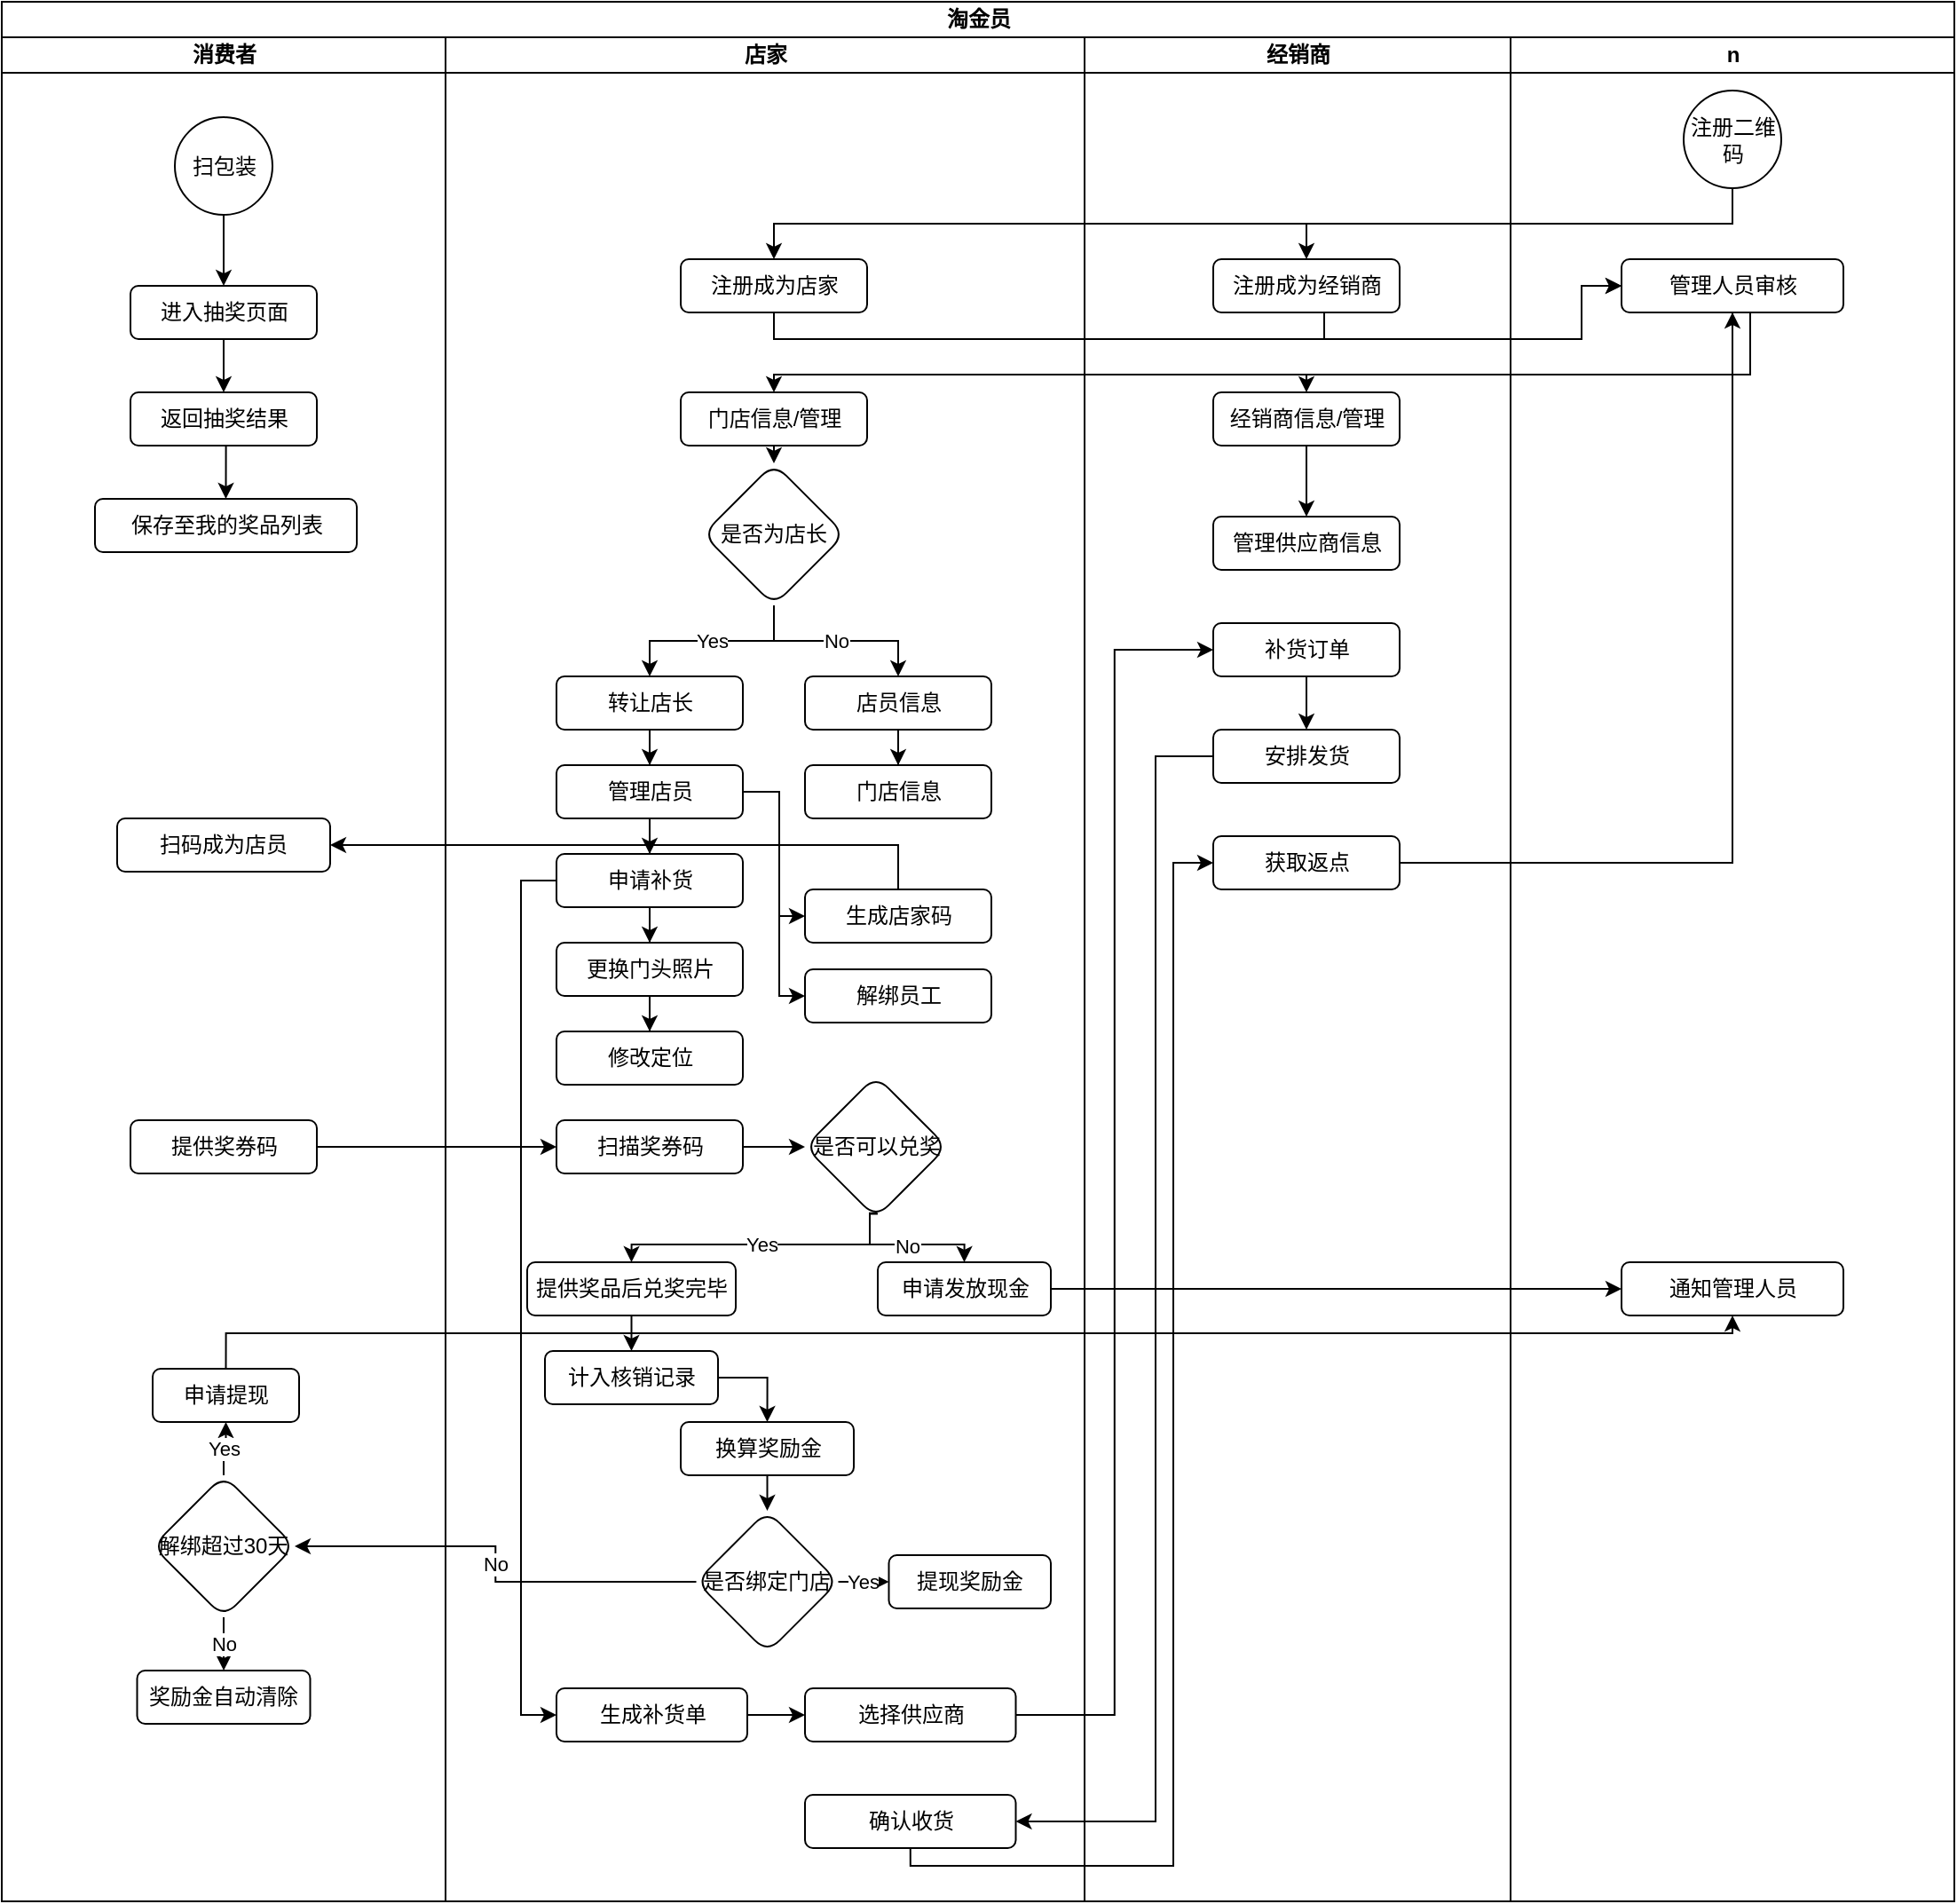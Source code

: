 <mxfile version="21.5.1" type="github">
  <diagram name="第 1 页" id="U_sjuf_lWmJBDMzV499A">
    <mxGraphModel dx="2860" dy="985" grid="1" gridSize="10" guides="1" tooltips="1" connect="1" arrows="1" fold="1" page="1" pageScale="1" pageWidth="827" pageHeight="1169" math="0" shadow="0">
      <root>
        <mxCell id="0" />
        <mxCell id="1" parent="0" />
        <mxCell id="Er62Z0cQib9WhrHs04Ta-1" value="淘金员" style="swimlane;childLayout=stackLayout;resizeParent=1;resizeParentMax=0;startSize=20;html=1;" parent="1" vertex="1">
          <mxGeometry x="-80" width="1100" height="1070" as="geometry" />
        </mxCell>
        <mxCell id="Er62Z0cQib9WhrHs04Ta-2" value="消费者" style="swimlane;startSize=20;html=1;" parent="Er62Z0cQib9WhrHs04Ta-1" vertex="1">
          <mxGeometry y="20" width="250" height="1050" as="geometry" />
        </mxCell>
        <mxCell id="Er62Z0cQib9WhrHs04Ta-19" value="" style="edgeStyle=orthogonalEdgeStyle;rounded=0;orthogonalLoop=1;jettySize=auto;html=1;" parent="Er62Z0cQib9WhrHs04Ta-2" source="Er62Z0cQib9WhrHs04Ta-17" target="Er62Z0cQib9WhrHs04Ta-18" edge="1">
          <mxGeometry relative="1" as="geometry" />
        </mxCell>
        <mxCell id="Er62Z0cQib9WhrHs04Ta-17" value="扫包装" style="ellipse;whiteSpace=wrap;html=1;aspect=fixed;" parent="Er62Z0cQib9WhrHs04Ta-2" vertex="1">
          <mxGeometry x="97.5" y="45" width="55" height="55" as="geometry" />
        </mxCell>
        <mxCell id="Er62Z0cQib9WhrHs04Ta-21" value="" style="edgeStyle=orthogonalEdgeStyle;rounded=0;orthogonalLoop=1;jettySize=auto;html=1;" parent="Er62Z0cQib9WhrHs04Ta-2" source="Er62Z0cQib9WhrHs04Ta-18" target="Er62Z0cQib9WhrHs04Ta-20" edge="1">
          <mxGeometry relative="1" as="geometry" />
        </mxCell>
        <mxCell id="Er62Z0cQib9WhrHs04Ta-18" value="进入抽奖页面" style="rounded=1;whiteSpace=wrap;html=1;" parent="Er62Z0cQib9WhrHs04Ta-2" vertex="1">
          <mxGeometry x="72.5" y="140" width="105" height="30" as="geometry" />
        </mxCell>
        <mxCell id="wWsz9UDtGzaw-BMOfdtV-25" style="edgeStyle=orthogonalEdgeStyle;rounded=0;orthogonalLoop=1;jettySize=auto;html=1;exitX=0.5;exitY=1;exitDx=0;exitDy=0;entryX=0.5;entryY=0;entryDx=0;entryDy=0;" edge="1" parent="Er62Z0cQib9WhrHs04Ta-2" source="Er62Z0cQib9WhrHs04Ta-20" target="wWsz9UDtGzaw-BMOfdtV-24">
          <mxGeometry relative="1" as="geometry" />
        </mxCell>
        <mxCell id="Er62Z0cQib9WhrHs04Ta-20" value="返回抽奖结果" style="rounded=1;whiteSpace=wrap;html=1;" parent="Er62Z0cQib9WhrHs04Ta-2" vertex="1">
          <mxGeometry x="72.5" y="200" width="105" height="30" as="geometry" />
        </mxCell>
        <mxCell id="dmZfvVokt4QQ__Cv-UdC-68" value="扫码成为店员" style="rounded=1;whiteSpace=wrap;html=1;" parent="Er62Z0cQib9WhrHs04Ta-2" vertex="1">
          <mxGeometry x="65" y="440" width="120" height="30" as="geometry" />
        </mxCell>
        <mxCell id="wWsz9UDtGzaw-BMOfdtV-10" value="提供奖券码" style="rounded=1;whiteSpace=wrap;html=1;" vertex="1" parent="Er62Z0cQib9WhrHs04Ta-2">
          <mxGeometry x="72.5" y="610" width="105" height="30" as="geometry" />
        </mxCell>
        <mxCell id="wWsz9UDtGzaw-BMOfdtV-24" value="保存至我的奖品列表" style="rounded=1;whiteSpace=wrap;html=1;" vertex="1" parent="Er62Z0cQib9WhrHs04Ta-2">
          <mxGeometry x="52.5" y="260" width="147.5" height="30" as="geometry" />
        </mxCell>
        <mxCell id="wWsz9UDtGzaw-BMOfdtV-53" value="Yes" style="edgeStyle=orthogonalEdgeStyle;rounded=0;orthogonalLoop=1;jettySize=auto;html=1;" edge="1" parent="Er62Z0cQib9WhrHs04Ta-2" source="wWsz9UDtGzaw-BMOfdtV-50" target="wWsz9UDtGzaw-BMOfdtV-52">
          <mxGeometry relative="1" as="geometry" />
        </mxCell>
        <mxCell id="wWsz9UDtGzaw-BMOfdtV-55" value="No" style="edgeStyle=orthogonalEdgeStyle;rounded=0;orthogonalLoop=1;jettySize=auto;html=1;" edge="1" parent="Er62Z0cQib9WhrHs04Ta-2" source="wWsz9UDtGzaw-BMOfdtV-50" target="wWsz9UDtGzaw-BMOfdtV-54">
          <mxGeometry relative="1" as="geometry" />
        </mxCell>
        <mxCell id="wWsz9UDtGzaw-BMOfdtV-50" value="解绑超过30天" style="rhombus;whiteSpace=wrap;html=1;rounded=1;" vertex="1" parent="Er62Z0cQib9WhrHs04Ta-2">
          <mxGeometry x="85" y="810" width="80" height="80" as="geometry" />
        </mxCell>
        <mxCell id="wWsz9UDtGzaw-BMOfdtV-52" value="申请提现" style="whiteSpace=wrap;html=1;rounded=1;" vertex="1" parent="Er62Z0cQib9WhrHs04Ta-2">
          <mxGeometry x="85" y="750" width="82.5" height="30" as="geometry" />
        </mxCell>
        <mxCell id="wWsz9UDtGzaw-BMOfdtV-54" value="奖励金自动清除" style="whiteSpace=wrap;html=1;rounded=1;" vertex="1" parent="Er62Z0cQib9WhrHs04Ta-2">
          <mxGeometry x="76.25" y="920" width="97.5" height="30" as="geometry" />
        </mxCell>
        <mxCell id="Er62Z0cQib9WhrHs04Ta-3" value="店家" style="swimlane;startSize=20;html=1;" parent="Er62Z0cQib9WhrHs04Ta-1" vertex="1">
          <mxGeometry x="250" y="20" width="360" height="1050" as="geometry" />
        </mxCell>
        <mxCell id="dmZfvVokt4QQ__Cv-UdC-14" value="注册成为店家" style="rounded=1;whiteSpace=wrap;html=1;" parent="Er62Z0cQib9WhrHs04Ta-3" vertex="1">
          <mxGeometry x="132.5" y="125" width="105" height="30" as="geometry" />
        </mxCell>
        <mxCell id="wWsz9UDtGzaw-BMOfdtV-5" style="edgeStyle=orthogonalEdgeStyle;rounded=0;orthogonalLoop=1;jettySize=auto;html=1;exitX=0.5;exitY=1;exitDx=0;exitDy=0;entryX=0.5;entryY=0;entryDx=0;entryDy=0;" edge="1" parent="Er62Z0cQib9WhrHs04Ta-3" source="dmZfvVokt4QQ__Cv-UdC-25" target="dmZfvVokt4QQ__Cv-UdC-35">
          <mxGeometry relative="1" as="geometry" />
        </mxCell>
        <mxCell id="dmZfvVokt4QQ__Cv-UdC-25" value="门店信息/管理" style="rounded=1;whiteSpace=wrap;html=1;" parent="Er62Z0cQib9WhrHs04Ta-3" vertex="1">
          <mxGeometry x="132.5" y="200" width="105" height="30" as="geometry" />
        </mxCell>
        <mxCell id="dmZfvVokt4QQ__Cv-UdC-38" value="Yes" style="edgeStyle=orthogonalEdgeStyle;rounded=0;orthogonalLoop=1;jettySize=auto;html=1;exitX=0.5;exitY=1;exitDx=0;exitDy=0;" parent="Er62Z0cQib9WhrHs04Ta-3" source="dmZfvVokt4QQ__Cv-UdC-35" target="dmZfvVokt4QQ__Cv-UdC-37" edge="1">
          <mxGeometry relative="1" as="geometry">
            <mxPoint x="238" y="330" as="sourcePoint" />
          </mxGeometry>
        </mxCell>
        <mxCell id="dmZfvVokt4QQ__Cv-UdC-56" value="No" style="edgeStyle=orthogonalEdgeStyle;rounded=0;orthogonalLoop=1;jettySize=auto;html=1;exitX=0.5;exitY=1;exitDx=0;exitDy=0;entryX=0.5;entryY=0;entryDx=0;entryDy=0;" parent="Er62Z0cQib9WhrHs04Ta-3" source="dmZfvVokt4QQ__Cv-UdC-35" target="dmZfvVokt4QQ__Cv-UdC-54" edge="1">
          <mxGeometry relative="1" as="geometry" />
        </mxCell>
        <mxCell id="dmZfvVokt4QQ__Cv-UdC-35" value="是否为店长" style="rhombus;whiteSpace=wrap;html=1;rounded=1;" parent="Er62Z0cQib9WhrHs04Ta-3" vertex="1">
          <mxGeometry x="145" y="240" width="80" height="80" as="geometry" />
        </mxCell>
        <mxCell id="dmZfvVokt4QQ__Cv-UdC-40" value="" style="edgeStyle=orthogonalEdgeStyle;rounded=0;orthogonalLoop=1;jettySize=auto;html=1;" parent="Er62Z0cQib9WhrHs04Ta-3" source="dmZfvVokt4QQ__Cv-UdC-37" target="dmZfvVokt4QQ__Cv-UdC-39" edge="1">
          <mxGeometry relative="1" as="geometry" />
        </mxCell>
        <mxCell id="dmZfvVokt4QQ__Cv-UdC-37" value="转让店长" style="whiteSpace=wrap;html=1;rounded=1;" parent="Er62Z0cQib9WhrHs04Ta-3" vertex="1">
          <mxGeometry x="62.5" y="360" width="105" height="30" as="geometry" />
        </mxCell>
        <mxCell id="dmZfvVokt4QQ__Cv-UdC-42" value="" style="edgeStyle=orthogonalEdgeStyle;rounded=0;orthogonalLoop=1;jettySize=auto;html=1;" parent="Er62Z0cQib9WhrHs04Ta-3" source="dmZfvVokt4QQ__Cv-UdC-39" target="dmZfvVokt4QQ__Cv-UdC-41" edge="1">
          <mxGeometry relative="1" as="geometry" />
        </mxCell>
        <mxCell id="dmZfvVokt4QQ__Cv-UdC-66" style="edgeStyle=orthogonalEdgeStyle;rounded=0;orthogonalLoop=1;jettySize=auto;html=1;exitX=1;exitY=0.5;exitDx=0;exitDy=0;entryX=0;entryY=0.5;entryDx=0;entryDy=0;" parent="Er62Z0cQib9WhrHs04Ta-3" source="dmZfvVokt4QQ__Cv-UdC-39" target="dmZfvVokt4QQ__Cv-UdC-67" edge="1">
          <mxGeometry relative="1" as="geometry">
            <mxPoint x="190" y="530" as="targetPoint" />
            <Array as="points">
              <mxPoint x="188" y="425" />
              <mxPoint x="188" y="495" />
            </Array>
          </mxGeometry>
        </mxCell>
        <mxCell id="dmZfvVokt4QQ__Cv-UdC-72" style="edgeStyle=orthogonalEdgeStyle;rounded=0;orthogonalLoop=1;jettySize=auto;html=1;exitX=1;exitY=0.5;exitDx=0;exitDy=0;entryX=0;entryY=0.5;entryDx=0;entryDy=0;" parent="Er62Z0cQib9WhrHs04Ta-3" source="dmZfvVokt4QQ__Cv-UdC-39" target="dmZfvVokt4QQ__Cv-UdC-71" edge="1">
          <mxGeometry relative="1" as="geometry">
            <Array as="points">
              <mxPoint x="188" y="425" />
              <mxPoint x="188" y="540" />
            </Array>
          </mxGeometry>
        </mxCell>
        <mxCell id="dmZfvVokt4QQ__Cv-UdC-39" value="管理店员" style="whiteSpace=wrap;html=1;rounded=1;" parent="Er62Z0cQib9WhrHs04Ta-3" vertex="1">
          <mxGeometry x="62.5" y="410" width="105" height="30" as="geometry" />
        </mxCell>
        <mxCell id="dmZfvVokt4QQ__Cv-UdC-50" value="" style="edgeStyle=orthogonalEdgeStyle;rounded=0;orthogonalLoop=1;jettySize=auto;html=1;" parent="Er62Z0cQib9WhrHs04Ta-3" source="dmZfvVokt4QQ__Cv-UdC-41" target="dmZfvVokt4QQ__Cv-UdC-49" edge="1">
          <mxGeometry relative="1" as="geometry" />
        </mxCell>
        <mxCell id="wWsz9UDtGzaw-BMOfdtV-67" style="edgeStyle=orthogonalEdgeStyle;rounded=0;orthogonalLoop=1;jettySize=auto;html=1;exitX=0;exitY=0.5;exitDx=0;exitDy=0;entryX=0;entryY=0.5;entryDx=0;entryDy=0;" edge="1" parent="Er62Z0cQib9WhrHs04Ta-3" source="dmZfvVokt4QQ__Cv-UdC-41" target="wWsz9UDtGzaw-BMOfdtV-68">
          <mxGeometry relative="1" as="geometry">
            <mxPoint x="40" y="920" as="targetPoint" />
          </mxGeometry>
        </mxCell>
        <mxCell id="dmZfvVokt4QQ__Cv-UdC-41" value="申请补货" style="whiteSpace=wrap;html=1;rounded=1;" parent="Er62Z0cQib9WhrHs04Ta-3" vertex="1">
          <mxGeometry x="62.5" y="460" width="105" height="30" as="geometry" />
        </mxCell>
        <mxCell id="dmZfvVokt4QQ__Cv-UdC-52" value="" style="edgeStyle=orthogonalEdgeStyle;rounded=0;orthogonalLoop=1;jettySize=auto;html=1;" parent="Er62Z0cQib9WhrHs04Ta-3" source="dmZfvVokt4QQ__Cv-UdC-49" target="dmZfvVokt4QQ__Cv-UdC-51" edge="1">
          <mxGeometry relative="1" as="geometry" />
        </mxCell>
        <mxCell id="dmZfvVokt4QQ__Cv-UdC-49" value="更换门头照片" style="whiteSpace=wrap;html=1;rounded=1;" parent="Er62Z0cQib9WhrHs04Ta-3" vertex="1">
          <mxGeometry x="62.5" y="510" width="105" height="30" as="geometry" />
        </mxCell>
        <mxCell id="dmZfvVokt4QQ__Cv-UdC-51" value="修改定位" style="whiteSpace=wrap;html=1;rounded=1;" parent="Er62Z0cQib9WhrHs04Ta-3" vertex="1">
          <mxGeometry x="62.5" y="560" width="105" height="30" as="geometry" />
        </mxCell>
        <mxCell id="dmZfvVokt4QQ__Cv-UdC-58" value="" style="edgeStyle=orthogonalEdgeStyle;rounded=0;orthogonalLoop=1;jettySize=auto;html=1;" parent="Er62Z0cQib9WhrHs04Ta-3" source="dmZfvVokt4QQ__Cv-UdC-54" target="dmZfvVokt4QQ__Cv-UdC-57" edge="1">
          <mxGeometry relative="1" as="geometry" />
        </mxCell>
        <mxCell id="dmZfvVokt4QQ__Cv-UdC-54" value="店员信息" style="whiteSpace=wrap;html=1;rounded=1;" parent="Er62Z0cQib9WhrHs04Ta-3" vertex="1">
          <mxGeometry x="202.5" y="360" width="105" height="30" as="geometry" />
        </mxCell>
        <mxCell id="dmZfvVokt4QQ__Cv-UdC-57" value="门店信息" style="whiteSpace=wrap;html=1;rounded=1;" parent="Er62Z0cQib9WhrHs04Ta-3" vertex="1">
          <mxGeometry x="202.5" y="410" width="105" height="30" as="geometry" />
        </mxCell>
        <mxCell id="dmZfvVokt4QQ__Cv-UdC-67" value="生成店家码" style="whiteSpace=wrap;html=1;rounded=1;" parent="Er62Z0cQib9WhrHs04Ta-3" vertex="1">
          <mxGeometry x="202.5" y="480" width="105" height="30" as="geometry" />
        </mxCell>
        <mxCell id="dmZfvVokt4QQ__Cv-UdC-71" value="解绑员工" style="whiteSpace=wrap;html=1;rounded=1;" parent="Er62Z0cQib9WhrHs04Ta-3" vertex="1">
          <mxGeometry x="202.5" y="525" width="105" height="30" as="geometry" />
        </mxCell>
        <mxCell id="wWsz9UDtGzaw-BMOfdtV-15" style="edgeStyle=orthogonalEdgeStyle;rounded=0;orthogonalLoop=1;jettySize=auto;html=1;exitX=1;exitY=0.5;exitDx=0;exitDy=0;entryX=0;entryY=0.5;entryDx=0;entryDy=0;" edge="1" parent="Er62Z0cQib9WhrHs04Ta-3" source="wWsz9UDtGzaw-BMOfdtV-3" target="wWsz9UDtGzaw-BMOfdtV-16">
          <mxGeometry relative="1" as="geometry">
            <mxPoint x="220" y="630" as="targetPoint" />
          </mxGeometry>
        </mxCell>
        <mxCell id="wWsz9UDtGzaw-BMOfdtV-3" value="扫描奖券码" style="rounded=1;whiteSpace=wrap;html=1;" vertex="1" parent="Er62Z0cQib9WhrHs04Ta-3">
          <mxGeometry x="62.5" y="610" width="105" height="30" as="geometry" />
        </mxCell>
        <mxCell id="wWsz9UDtGzaw-BMOfdtV-23" value="Yes" style="edgeStyle=orthogonalEdgeStyle;rounded=0;orthogonalLoop=1;jettySize=auto;html=1;exitX=0.51;exitY=0.967;exitDx=0;exitDy=0;entryX=0.5;entryY=0;entryDx=0;entryDy=0;exitPerimeter=0;" edge="1" parent="Er62Z0cQib9WhrHs04Ta-3" source="wWsz9UDtGzaw-BMOfdtV-16" target="wWsz9UDtGzaw-BMOfdtV-21">
          <mxGeometry relative="1" as="geometry">
            <mxPoint x="238.5" y="665" as="sourcePoint" />
            <Array as="points">
              <mxPoint x="239" y="662" />
              <mxPoint x="239" y="680" />
              <mxPoint x="105" y="680" />
            </Array>
          </mxGeometry>
        </mxCell>
        <mxCell id="wWsz9UDtGzaw-BMOfdtV-30" style="edgeStyle=orthogonalEdgeStyle;rounded=0;orthogonalLoop=1;jettySize=auto;html=1;exitX=0.512;exitY=0.972;exitDx=0;exitDy=0;entryX=0.5;entryY=0;entryDx=0;entryDy=0;exitPerimeter=0;" edge="1" parent="Er62Z0cQib9WhrHs04Ta-3" source="wWsz9UDtGzaw-BMOfdtV-16" target="wWsz9UDtGzaw-BMOfdtV-27">
          <mxGeometry relative="1" as="geometry">
            <mxPoint x="238.5" y="665" as="sourcePoint" />
            <Array as="points">
              <mxPoint x="239" y="663" />
              <mxPoint x="239" y="680" />
              <mxPoint x="292" y="680" />
            </Array>
          </mxGeometry>
        </mxCell>
        <mxCell id="wWsz9UDtGzaw-BMOfdtV-31" value="No" style="edgeLabel;html=1;align=center;verticalAlign=middle;resizable=0;points=[];" vertex="1" connectable="0" parent="wWsz9UDtGzaw-BMOfdtV-30">
          <mxGeometry x="-0.01" y="-1" relative="1" as="geometry">
            <mxPoint as="offset" />
          </mxGeometry>
        </mxCell>
        <mxCell id="wWsz9UDtGzaw-BMOfdtV-16" value="是否可以兑奖" style="rhombus;whiteSpace=wrap;html=1;rounded=1;" vertex="1" parent="Er62Z0cQib9WhrHs04Ta-3">
          <mxGeometry x="202.5" y="585" width="80" height="80" as="geometry" />
        </mxCell>
        <mxCell id="wWsz9UDtGzaw-BMOfdtV-39" style="edgeStyle=orthogonalEdgeStyle;rounded=0;orthogonalLoop=1;jettySize=auto;html=1;exitX=0.5;exitY=1;exitDx=0;exitDy=0;entryX=0.5;entryY=0;entryDx=0;entryDy=0;" edge="1" parent="Er62Z0cQib9WhrHs04Ta-3" source="wWsz9UDtGzaw-BMOfdtV-21" target="wWsz9UDtGzaw-BMOfdtV-36">
          <mxGeometry relative="1" as="geometry" />
        </mxCell>
        <mxCell id="wWsz9UDtGzaw-BMOfdtV-21" value="提供奖品后兑奖完毕" style="rounded=1;whiteSpace=wrap;html=1;" vertex="1" parent="Er62Z0cQib9WhrHs04Ta-3">
          <mxGeometry x="46" y="690" width="117.5" height="30" as="geometry" />
        </mxCell>
        <mxCell id="wWsz9UDtGzaw-BMOfdtV-27" value="申请发放现金" style="rounded=1;whiteSpace=wrap;html=1;" vertex="1" parent="Er62Z0cQib9WhrHs04Ta-3">
          <mxGeometry x="243.5" y="690" width="97.5" height="30" as="geometry" />
        </mxCell>
        <mxCell id="wWsz9UDtGzaw-BMOfdtV-44" style="edgeStyle=orthogonalEdgeStyle;rounded=0;orthogonalLoop=1;jettySize=auto;html=1;exitX=1;exitY=0.5;exitDx=0;exitDy=0;entryX=0.5;entryY=0;entryDx=0;entryDy=0;" edge="1" parent="Er62Z0cQib9WhrHs04Ta-3" source="wWsz9UDtGzaw-BMOfdtV-36" target="wWsz9UDtGzaw-BMOfdtV-43">
          <mxGeometry relative="1" as="geometry" />
        </mxCell>
        <mxCell id="wWsz9UDtGzaw-BMOfdtV-36" value="计入核销记录" style="rounded=1;whiteSpace=wrap;html=1;" vertex="1" parent="Er62Z0cQib9WhrHs04Ta-3">
          <mxGeometry x="56" y="740" width="97.5" height="30" as="geometry" />
        </mxCell>
        <mxCell id="wWsz9UDtGzaw-BMOfdtV-47" style="edgeStyle=orthogonalEdgeStyle;rounded=0;orthogonalLoop=1;jettySize=auto;html=1;exitX=0.5;exitY=1;exitDx=0;exitDy=0;entryX=0.5;entryY=0;entryDx=0;entryDy=0;" edge="1" parent="Er62Z0cQib9WhrHs04Ta-3" source="wWsz9UDtGzaw-BMOfdtV-43" target="wWsz9UDtGzaw-BMOfdtV-46">
          <mxGeometry relative="1" as="geometry" />
        </mxCell>
        <mxCell id="wWsz9UDtGzaw-BMOfdtV-43" value="换算奖励金" style="rounded=1;whiteSpace=wrap;html=1;" vertex="1" parent="Er62Z0cQib9WhrHs04Ta-3">
          <mxGeometry x="132.5" y="780" width="97.5" height="30" as="geometry" />
        </mxCell>
        <mxCell id="wWsz9UDtGzaw-BMOfdtV-61" value="Yes" style="edgeStyle=orthogonalEdgeStyle;rounded=0;orthogonalLoop=1;jettySize=auto;html=1;" edge="1" parent="Er62Z0cQib9WhrHs04Ta-3" source="wWsz9UDtGzaw-BMOfdtV-46" target="wWsz9UDtGzaw-BMOfdtV-60">
          <mxGeometry relative="1" as="geometry" />
        </mxCell>
        <mxCell id="wWsz9UDtGzaw-BMOfdtV-46" value="是否绑定门店" style="rhombus;whiteSpace=wrap;html=1;rounded=1;" vertex="1" parent="Er62Z0cQib9WhrHs04Ta-3">
          <mxGeometry x="141.25" y="830" width="80" height="80" as="geometry" />
        </mxCell>
        <mxCell id="wWsz9UDtGzaw-BMOfdtV-60" value="提现奖励金" style="whiteSpace=wrap;html=1;rounded=1;" vertex="1" parent="Er62Z0cQib9WhrHs04Ta-3">
          <mxGeometry x="249.75" y="855" width="91.25" height="30" as="geometry" />
        </mxCell>
        <mxCell id="wWsz9UDtGzaw-BMOfdtV-72" value="" style="edgeStyle=orthogonalEdgeStyle;rounded=0;orthogonalLoop=1;jettySize=auto;html=1;" edge="1" parent="Er62Z0cQib9WhrHs04Ta-3" source="wWsz9UDtGzaw-BMOfdtV-68" target="wWsz9UDtGzaw-BMOfdtV-71">
          <mxGeometry relative="1" as="geometry" />
        </mxCell>
        <mxCell id="wWsz9UDtGzaw-BMOfdtV-68" value="生成补货单" style="whiteSpace=wrap;html=1;rounded=1;" vertex="1" parent="Er62Z0cQib9WhrHs04Ta-3">
          <mxGeometry x="62.5" y="930" width="107.5" height="30" as="geometry" />
        </mxCell>
        <mxCell id="wWsz9UDtGzaw-BMOfdtV-71" value="选择供应商" style="whiteSpace=wrap;html=1;rounded=1;" vertex="1" parent="Er62Z0cQib9WhrHs04Ta-3">
          <mxGeometry x="202.5" y="930" width="118.75" height="30" as="geometry" />
        </mxCell>
        <mxCell id="wWsz9UDtGzaw-BMOfdtV-79" value="确认收货" style="whiteSpace=wrap;html=1;rounded=1;" vertex="1" parent="Er62Z0cQib9WhrHs04Ta-3">
          <mxGeometry x="202.5" y="990" width="118.75" height="30" as="geometry" />
        </mxCell>
        <mxCell id="Er62Z0cQib9WhrHs04Ta-4" value="经销商" style="swimlane;startSize=20;html=1;" parent="Er62Z0cQib9WhrHs04Ta-1" vertex="1">
          <mxGeometry x="610" y="20" width="240" height="1050" as="geometry" />
        </mxCell>
        <mxCell id="dmZfvVokt4QQ__Cv-UdC-16" value="注册成为经销商" style="rounded=1;whiteSpace=wrap;html=1;" parent="Er62Z0cQib9WhrHs04Ta-4" vertex="1">
          <mxGeometry x="72.5" y="125" width="105" height="30" as="geometry" />
        </mxCell>
        <mxCell id="wWsz9UDtGzaw-BMOfdtV-70" value="" style="edgeStyle=orthogonalEdgeStyle;rounded=0;orthogonalLoop=1;jettySize=auto;html=1;" edge="1" parent="Er62Z0cQib9WhrHs04Ta-4" source="wWsz9UDtGzaw-BMOfdtV-65" target="wWsz9UDtGzaw-BMOfdtV-69">
          <mxGeometry relative="1" as="geometry" />
        </mxCell>
        <mxCell id="wWsz9UDtGzaw-BMOfdtV-65" value="经销商信息/管理" style="rounded=1;whiteSpace=wrap;html=1;" vertex="1" parent="Er62Z0cQib9WhrHs04Ta-4">
          <mxGeometry x="72.5" y="200" width="105" height="30" as="geometry" />
        </mxCell>
        <mxCell id="wWsz9UDtGzaw-BMOfdtV-69" value="管理供应商信息" style="rounded=1;whiteSpace=wrap;html=1;" vertex="1" parent="Er62Z0cQib9WhrHs04Ta-4">
          <mxGeometry x="72.5" y="270" width="105" height="30" as="geometry" />
        </mxCell>
        <mxCell id="wWsz9UDtGzaw-BMOfdtV-78" value="" style="edgeStyle=orthogonalEdgeStyle;rounded=0;orthogonalLoop=1;jettySize=auto;html=1;" edge="1" parent="Er62Z0cQib9WhrHs04Ta-4" source="wWsz9UDtGzaw-BMOfdtV-75" target="wWsz9UDtGzaw-BMOfdtV-77">
          <mxGeometry relative="1" as="geometry" />
        </mxCell>
        <mxCell id="wWsz9UDtGzaw-BMOfdtV-75" value="补货订单" style="rounded=1;whiteSpace=wrap;html=1;" vertex="1" parent="Er62Z0cQib9WhrHs04Ta-4">
          <mxGeometry x="72.5" y="330" width="105" height="30" as="geometry" />
        </mxCell>
        <mxCell id="wWsz9UDtGzaw-BMOfdtV-77" value="安排发货" style="rounded=1;whiteSpace=wrap;html=1;" vertex="1" parent="Er62Z0cQib9WhrHs04Ta-4">
          <mxGeometry x="72.5" y="390" width="105" height="30" as="geometry" />
        </mxCell>
        <mxCell id="wWsz9UDtGzaw-BMOfdtV-84" value="获取返点" style="rounded=1;whiteSpace=wrap;html=1;" vertex="1" parent="Er62Z0cQib9WhrHs04Ta-4">
          <mxGeometry x="72.5" y="450" width="105" height="30" as="geometry" />
        </mxCell>
        <mxCell id="dmZfvVokt4QQ__Cv-UdC-15" style="edgeStyle=orthogonalEdgeStyle;rounded=0;orthogonalLoop=1;jettySize=auto;html=1;exitX=0.5;exitY=1;exitDx=0;exitDy=0;entryX=0.5;entryY=0;entryDx=0;entryDy=0;" parent="Er62Z0cQib9WhrHs04Ta-1" source="dmZfvVokt4QQ__Cv-UdC-11" target="dmZfvVokt4QQ__Cv-UdC-14" edge="1">
          <mxGeometry relative="1" as="geometry" />
        </mxCell>
        <mxCell id="dmZfvVokt4QQ__Cv-UdC-17" style="edgeStyle=orthogonalEdgeStyle;rounded=0;orthogonalLoop=1;jettySize=auto;html=1;exitX=0.5;exitY=1;exitDx=0;exitDy=0;entryX=0.5;entryY=0;entryDx=0;entryDy=0;" parent="Er62Z0cQib9WhrHs04Ta-1" source="dmZfvVokt4QQ__Cv-UdC-11" target="dmZfvVokt4QQ__Cv-UdC-16" edge="1">
          <mxGeometry relative="1" as="geometry" />
        </mxCell>
        <mxCell id="dmZfvVokt4QQ__Cv-UdC-23" style="edgeStyle=orthogonalEdgeStyle;rounded=0;orthogonalLoop=1;jettySize=auto;html=1;exitX=0.5;exitY=1;exitDx=0;exitDy=0;entryX=0;entryY=0.5;entryDx=0;entryDy=0;" parent="Er62Z0cQib9WhrHs04Ta-1" source="dmZfvVokt4QQ__Cv-UdC-16" target="dmZfvVokt4QQ__Cv-UdC-21" edge="1">
          <mxGeometry relative="1" as="geometry">
            <Array as="points">
              <mxPoint x="745" y="175" />
              <mxPoint x="745" y="190" />
              <mxPoint x="890" y="190" />
              <mxPoint x="890" y="160" />
            </Array>
          </mxGeometry>
        </mxCell>
        <mxCell id="dmZfvVokt4QQ__Cv-UdC-24" style="edgeStyle=orthogonalEdgeStyle;rounded=0;orthogonalLoop=1;jettySize=auto;html=1;exitX=0.5;exitY=1;exitDx=0;exitDy=0;entryX=0;entryY=0.5;entryDx=0;entryDy=0;" parent="Er62Z0cQib9WhrHs04Ta-1" source="dmZfvVokt4QQ__Cv-UdC-14" target="dmZfvVokt4QQ__Cv-UdC-21" edge="1">
          <mxGeometry relative="1" as="geometry">
            <Array as="points">
              <mxPoint x="435" y="190" />
              <mxPoint x="890" y="190" />
              <mxPoint x="890" y="160" />
            </Array>
          </mxGeometry>
        </mxCell>
        <mxCell id="dmZfvVokt4QQ__Cv-UdC-4" value="n" style="swimlane;startSize=20;html=1;" parent="Er62Z0cQib9WhrHs04Ta-1" vertex="1">
          <mxGeometry x="850" y="20" width="250" height="1050" as="geometry" />
        </mxCell>
        <mxCell id="dmZfvVokt4QQ__Cv-UdC-11" value="注册二维码" style="ellipse;whiteSpace=wrap;html=1;aspect=fixed;" parent="dmZfvVokt4QQ__Cv-UdC-4" vertex="1">
          <mxGeometry x="97.5" y="30" width="55" height="55" as="geometry" />
        </mxCell>
        <mxCell id="dmZfvVokt4QQ__Cv-UdC-21" value="管理人员审核" style="rounded=1;whiteSpace=wrap;html=1;" parent="dmZfvVokt4QQ__Cv-UdC-4" vertex="1">
          <mxGeometry x="62.5" y="125" width="125" height="30" as="geometry" />
        </mxCell>
        <mxCell id="wWsz9UDtGzaw-BMOfdtV-33" value="通知管理人员" style="rounded=1;whiteSpace=wrap;html=1;" vertex="1" parent="dmZfvVokt4QQ__Cv-UdC-4">
          <mxGeometry x="62.5" y="690" width="125" height="30" as="geometry" />
        </mxCell>
        <mxCell id="dmZfvVokt4QQ__Cv-UdC-65" style="edgeStyle=orthogonalEdgeStyle;rounded=0;orthogonalLoop=1;jettySize=auto;html=1;exitX=0.5;exitY=1;exitDx=0;exitDy=0;entryX=0.5;entryY=0;entryDx=0;entryDy=0;" parent="Er62Z0cQib9WhrHs04Ta-1" source="dmZfvVokt4QQ__Cv-UdC-21" target="dmZfvVokt4QQ__Cv-UdC-25" edge="1">
          <mxGeometry relative="1" as="geometry">
            <Array as="points">
              <mxPoint x="985" y="210" />
              <mxPoint x="435" y="210" />
            </Array>
          </mxGeometry>
        </mxCell>
        <mxCell id="wWsz9UDtGzaw-BMOfdtV-12" style="edgeStyle=orthogonalEdgeStyle;rounded=0;orthogonalLoop=1;jettySize=auto;html=1;exitX=1;exitY=0.5;exitDx=0;exitDy=0;entryX=0;entryY=0.5;entryDx=0;entryDy=0;" edge="1" parent="Er62Z0cQib9WhrHs04Ta-1" source="wWsz9UDtGzaw-BMOfdtV-10" target="wWsz9UDtGzaw-BMOfdtV-3">
          <mxGeometry relative="1" as="geometry" />
        </mxCell>
        <mxCell id="wWsz9UDtGzaw-BMOfdtV-34" style="edgeStyle=orthogonalEdgeStyle;rounded=0;orthogonalLoop=1;jettySize=auto;html=1;exitX=1;exitY=0.5;exitDx=0;exitDy=0;entryX=0;entryY=0.5;entryDx=0;entryDy=0;" edge="1" parent="Er62Z0cQib9WhrHs04Ta-1" source="wWsz9UDtGzaw-BMOfdtV-27" target="wWsz9UDtGzaw-BMOfdtV-33">
          <mxGeometry relative="1" as="geometry" />
        </mxCell>
        <mxCell id="wWsz9UDtGzaw-BMOfdtV-48" value="No" style="edgeStyle=orthogonalEdgeStyle;rounded=0;orthogonalLoop=1;jettySize=auto;html=1;exitX=0;exitY=0.5;exitDx=0;exitDy=0;entryX=1;entryY=0.5;entryDx=0;entryDy=0;" edge="1" parent="Er62Z0cQib9WhrHs04Ta-1" source="wWsz9UDtGzaw-BMOfdtV-46" target="wWsz9UDtGzaw-BMOfdtV-50">
          <mxGeometry relative="1" as="geometry">
            <mxPoint x="190" y="919.833" as="targetPoint" />
          </mxGeometry>
        </mxCell>
        <mxCell id="wWsz9UDtGzaw-BMOfdtV-63" style="edgeStyle=orthogonalEdgeStyle;rounded=0;orthogonalLoop=1;jettySize=auto;html=1;exitX=0.5;exitY=0;exitDx=0;exitDy=0;entryX=0.5;entryY=1;entryDx=0;entryDy=0;" edge="1" parent="Er62Z0cQib9WhrHs04Ta-1" source="wWsz9UDtGzaw-BMOfdtV-52" target="wWsz9UDtGzaw-BMOfdtV-33">
          <mxGeometry relative="1" as="geometry">
            <Array as="points">
              <mxPoint x="126" y="750" />
              <mxPoint x="975" y="750" />
            </Array>
          </mxGeometry>
        </mxCell>
        <mxCell id="wWsz9UDtGzaw-BMOfdtV-64" style="edgeStyle=orthogonalEdgeStyle;rounded=0;orthogonalLoop=1;jettySize=auto;html=1;exitX=0.5;exitY=0;exitDx=0;exitDy=0;entryX=1;entryY=0.5;entryDx=0;entryDy=0;" edge="1" parent="Er62Z0cQib9WhrHs04Ta-1" source="dmZfvVokt4QQ__Cv-UdC-67" target="dmZfvVokt4QQ__Cv-UdC-68">
          <mxGeometry relative="1" as="geometry" />
        </mxCell>
        <mxCell id="wWsz9UDtGzaw-BMOfdtV-66" style="edgeStyle=orthogonalEdgeStyle;rounded=0;orthogonalLoop=1;jettySize=auto;html=1;exitX=0.5;exitY=1;exitDx=0;exitDy=0;entryX=0.5;entryY=0;entryDx=0;entryDy=0;" edge="1" parent="Er62Z0cQib9WhrHs04Ta-1" source="dmZfvVokt4QQ__Cv-UdC-21" target="wWsz9UDtGzaw-BMOfdtV-65">
          <mxGeometry relative="1" as="geometry">
            <Array as="points">
              <mxPoint x="985" y="210" />
              <mxPoint x="745" y="210" />
            </Array>
          </mxGeometry>
        </mxCell>
        <mxCell id="wWsz9UDtGzaw-BMOfdtV-76" style="edgeStyle=orthogonalEdgeStyle;rounded=0;orthogonalLoop=1;jettySize=auto;html=1;exitX=1;exitY=0.5;exitDx=0;exitDy=0;entryX=0;entryY=0.5;entryDx=0;entryDy=0;" edge="1" parent="Er62Z0cQib9WhrHs04Ta-1" source="wWsz9UDtGzaw-BMOfdtV-71" target="wWsz9UDtGzaw-BMOfdtV-75">
          <mxGeometry relative="1" as="geometry">
            <mxPoint x="680" y="400" as="targetPoint" />
          </mxGeometry>
        </mxCell>
        <mxCell id="wWsz9UDtGzaw-BMOfdtV-81" style="edgeStyle=orthogonalEdgeStyle;rounded=0;orthogonalLoop=1;jettySize=auto;html=1;exitX=0;exitY=0.5;exitDx=0;exitDy=0;entryX=1;entryY=0.5;entryDx=0;entryDy=0;" edge="1" parent="Er62Z0cQib9WhrHs04Ta-1" source="wWsz9UDtGzaw-BMOfdtV-77" target="wWsz9UDtGzaw-BMOfdtV-79">
          <mxGeometry relative="1" as="geometry">
            <mxPoint x="650" y="520" as="targetPoint" />
            <Array as="points">
              <mxPoint x="650" y="425" />
              <mxPoint x="650" y="1025" />
            </Array>
          </mxGeometry>
        </mxCell>
        <mxCell id="wWsz9UDtGzaw-BMOfdtV-82" style="edgeStyle=orthogonalEdgeStyle;rounded=0;orthogonalLoop=1;jettySize=auto;html=1;exitX=0.5;exitY=1;exitDx=0;exitDy=0;entryX=0;entryY=0.5;entryDx=0;entryDy=0;" edge="1" parent="Er62Z0cQib9WhrHs04Ta-1" source="wWsz9UDtGzaw-BMOfdtV-79" target="wWsz9UDtGzaw-BMOfdtV-84">
          <mxGeometry relative="1" as="geometry">
            <mxPoint x="730" y="510" as="targetPoint" />
            <Array as="points">
              <mxPoint x="512" y="1050" />
              <mxPoint x="660" y="1050" />
              <mxPoint x="660" y="485" />
            </Array>
          </mxGeometry>
        </mxCell>
        <mxCell id="wWsz9UDtGzaw-BMOfdtV-85" style="edgeStyle=orthogonalEdgeStyle;rounded=0;orthogonalLoop=1;jettySize=auto;html=1;exitX=1;exitY=0.5;exitDx=0;exitDy=0;entryX=0.5;entryY=1;entryDx=0;entryDy=0;" edge="1" parent="Er62Z0cQib9WhrHs04Ta-1" source="wWsz9UDtGzaw-BMOfdtV-84" target="dmZfvVokt4QQ__Cv-UdC-21">
          <mxGeometry relative="1" as="geometry">
            <mxPoint x="980" y="390" as="targetPoint" />
          </mxGeometry>
        </mxCell>
      </root>
    </mxGraphModel>
  </diagram>
</mxfile>
